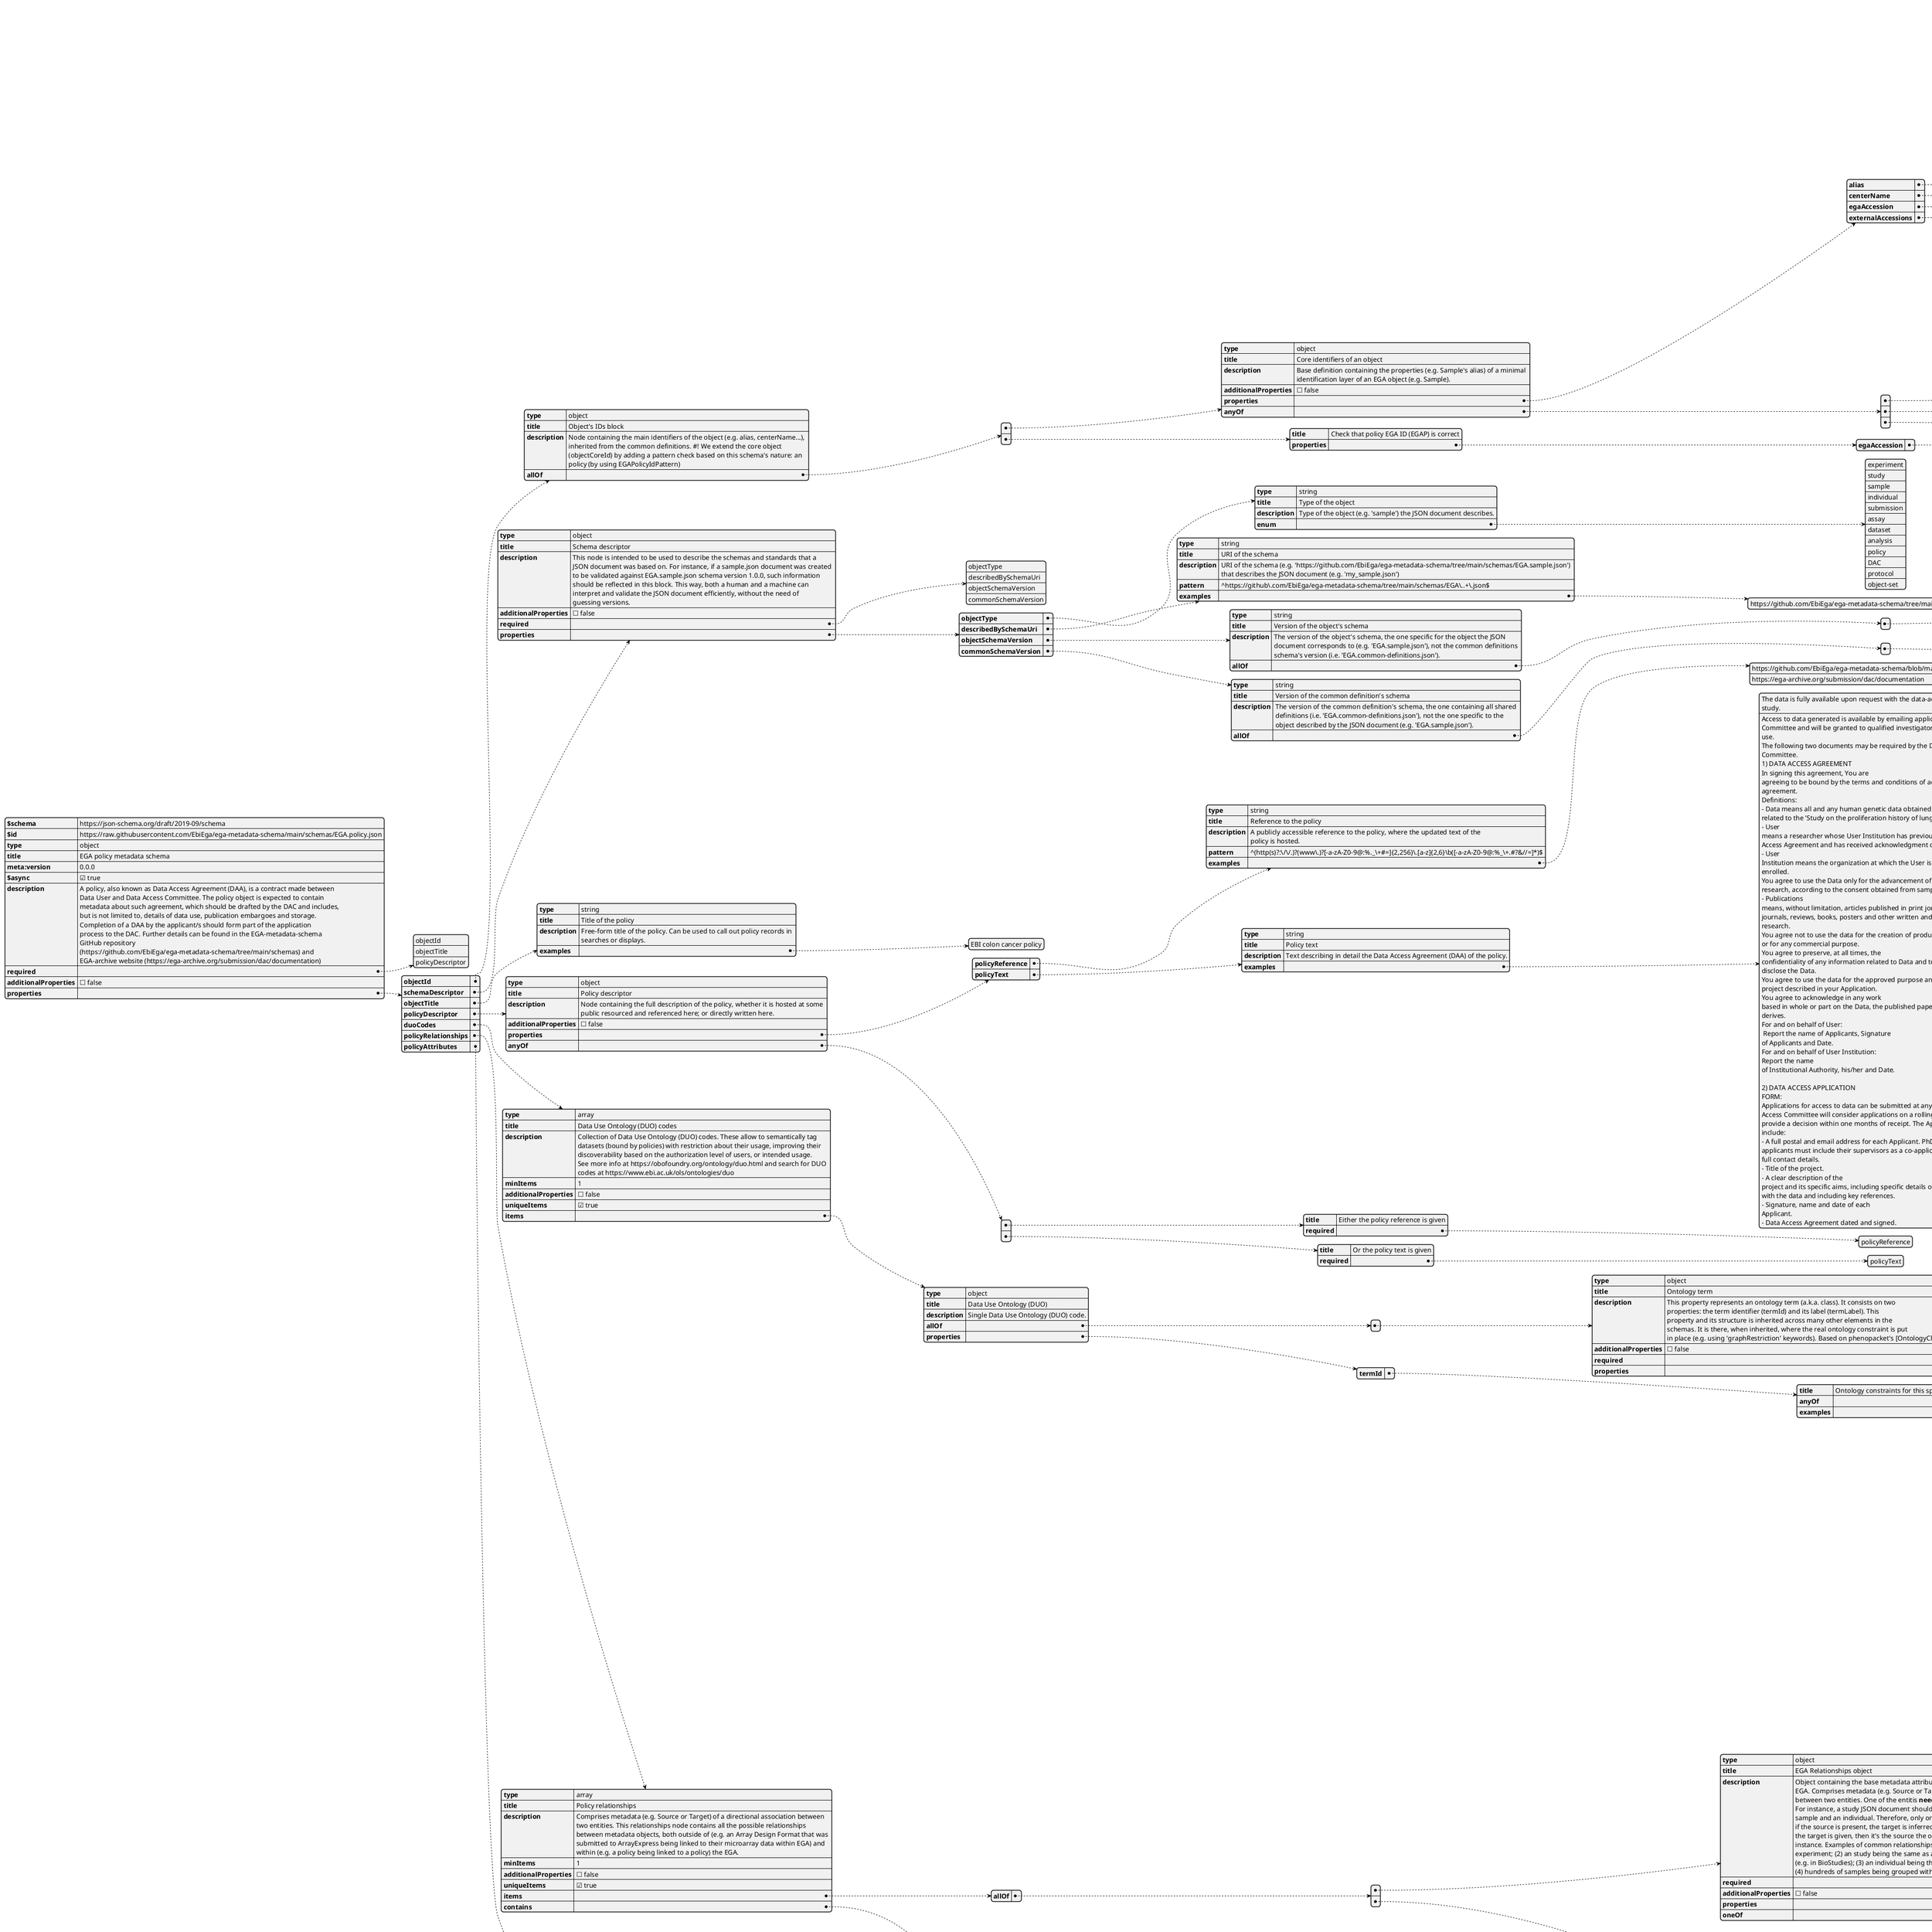 @startjson

{
    "$schema": "https://json-schema.org/draft/2019-09/schema",
    "$id": "https://raw.githubusercontent.com/EbiEga/ega-metadata-schema/main/schemas/EGA.policy.json",
    "type": "object",
    "title": "EGA policy metadata schema",
    "meta:version": "0.0.0",
    "$async": true,
    "description": "A policy, also known as Data Access Agreement (DAA), is a contract made between \\nData User and Data Access Committee. The policy object is expected to contain \\nmetadata about such agreement, which should be drafted by the DAC and includes, \\nbut is not limited to, details of data use, publication embargoes and storage. \\nCompletion of a DAA by the applicant/s should form part of the application \\nprocess to the DAC. Further details can be found in the EGA-metadata-schema \\nGitHub repository \\n(https://github.com/EbiEga/ega-metadata-schema/tree/main/schemas) and \\nEGA-archive website (https://ega-archive.org/submission/dac/documentation)",
    "required": [
        "objectId",
        "objectTitle",
        "policyDescriptor"
    ],
    "additionalProperties": false,
    "properties": {
        "objectId": {
            "type": "object",
            "title": "Object's IDs block",
            "description": "Node containing the main identifiers of the object (e.g. alias, centerName...), \\ninherited from the common definitions. #! We extend the core object \\n(objectCoreId) by adding a pattern check based on this schema's nature: an \\npolicy (by using EGAPolicyIdPattern)",
            "allOf": [
                {
                    "type": "object",
                    "title": "Core identifiers of an object",
                    "description": "Base definition containing the properties (e.g. Sample's alias) of a minimal \\nidentification layer of an EGA object (e.g. Sample).",
                    "additionalProperties": false,
                    "properties": {
                        "alias": {
                            "type": "string",
                            "title": "Alias of an object",
                            "description": "Submitter designated name (e.g. 'my_sample_J13') for the object (e.g. Sample). \\nThe name must be unique within the submission account (e.g. 'ega-box-79'), since \\nthe aliases and submission accounts are concatenated within our database to \\nobtain the unique alias (e.g. 'ega-box-79::my_sample_J13').",
                            "minLength": 1,
                            "examples": [
                                "my_sample_J13"
                            ]
                        },
                        "centerName": {
                            "type": "string",
                            "title": "Center name of the submitter",
                            "description": "Center name (e.g. 'EBI-TEST') associated to the submitter. In other words, it is \\nthe acronym of the submitter's account (provided by the HelpDesk team).",
                            "minLength": 1,
                            "examples": [
                                "EBI-TEST"
                            ]
                        },
                        "egaAccession": {
                            "type": "string",
                            "title": "EGA's accession of the object",
                            "description": "The object accession (i.e. unique identifier) assigned by the archive (EGA). \\nObject accessions can be found in the 'Identifiers' section of the EGA-archive \\nwebsite (https://ega-archive.org/metadata/how-to-use-the-api) and commonly start \\nwith EGA, followed by the distinctive letter of the object and finally the \\nnumeric ID of the instance.",
                            "examples": [
                                "EGAN00003245489"
                            ]
                        },
                        "externalAccessions": {
                            "type": "array",
                            "title": "External accessions array",
                            "description": "External accession node to reference objects in other archives (e.g. an already \\nexisting sample at BioSamples).",
                            "minItems": 1,
                            "additionalProperties": false,
                            "uniqueItems": true,
                            "items": {
                                "type": "object",
                                "title": "Object External accession",
                                "description": "External accession property defining a reference to an external record in \\nanother resource. For example, a reference to a sequence deposited in NCBI's \\nNucleotide database (e.g. 'https://identifiers.org/nucleotide:T35715.1'); or a \\nsample record in BioSamples (e.g. \\n'https://identifiers.org/biosample:SAMEA7616999').",
                                "additionalProperties": false,
                                "properties": {
                                    "objectExternalAccessionIdentifier": {
                                        "type": "object",
                                        "title": "Identifier of the external accession",
                                        "description": "Unique identifier of an external record. Its 'termId' (e.g. \\n'biosample:SAMEA7616999', 'pubmed:30962759', 'biostudies:S-EPMC3314381', etc.) \\nshall follow CURIE format of ``prefix``:``accession``, where: (1) the prefix \\n(e.g. 'biosample') is unique and assigned to the external resource at \\nidentifiers.org; (2) and the unique accession of the object (e.g. SAMEA7616999) \\nshould resolve to an existing record within the resource. If in doubt, use \\nidentifiers.org to resolve your external accession: 'https://identifiers.org/' + \\n'termId', e.g. 'https://identifiers.org/biosample:SAMEA7616999'",
                                        "allOf": [
                                            {
                                                "type": "object",
                                                "title": "Ontology term",
                                                "description": "This property represents an ontology term (a.k.a. class). It consists on two \\nproperties: the term identifier (termId) and its label (termLabel). This \\nproperty and its structure is inherited across many other elements in the \\nschemas. It is there, when inherited, where the real ontology constraint is put \\nin place (e.g. using 'graphRestriction' keywords). Based on phenopacket's [OntologyClass](https://phenopacket-schema.readthedocs.io/en/latest/ontologyclass.html)",
                                                "additionalProperties": false,
                                                "required": [
                                                    "termId",
                                                    "termLabel"
                                                ],
                                                "properties": {
                                                    "termId": {
                                                        "type": "string",
                                                        "title": "ID of the term",
                                                        "description": "The identifier of an ontology term must be in CURIE format (check property \\n'curieGeneralPattern'). Whether a specific term is valid or not according to an \\nontology hierarchy is checked at each specific termId using ontology validation \\nkeywords (e.g. 'graphRestriction').",
                                                        "minLength": 1,
                                                        "allOf": [
                                                            {
                                                                "type": "string",
                                                                "title": "Compact URI (CURIE) pattern",
                                                                "description": "A [W3C Compact URI](https://www.w3.org/TR/curie/) formatted string. A CURIE \\nstring has the structure ``prefix``:``reference``, as defined by the W3C syntax. \\nEven though we do not restrict prefixes, we recommend that the term used as \\n``prefix`` is uniformely resolved. In other words, it is better to use prefixes \\n(e.g. 'ensembl') from identifiers.org.",
                                                                "minLength": 1,
                                                                "pattern": "^\\w[^:]*:.+$",
                                                                "examples": [
                                                                    "ensembl:ENSG00000139618",
                                                                    "HGNC:11535",
                                                                    "data:1026",
                                                                    "EFO:0003815"
                                                                ]
                                                            }
                                                        ],
                                                        "examples": [
                                                            "MONDO:0100096",
                                                            "EFO:0003101",
                                                            "EFO:0005518",
                                                            "EFO:0002944",
                                                            "EFO:0003813"
                                                        ]
                                                    },
                                                    "termLabel": {
                                                        "type": "string",
                                                        "title": "Label of the term",
                                                        "description": "The label of a term is the human-readable string associated with the identifier. \\nIt is not required that it matches the label of the termId within the referenced \\nontology, although it should. This is due to the fact that the source of truth \\nwill always be the termId, and not the label, which adds more context.",
                                                        "minLength": 1,
                                                        "examples": [
                                                            "COVID-19",
                                                            "Axila skin",
                                                            "bone marrow cell",
                                                            "astrocyte",
                                                            "oligodendrocyte",
                                                            "Unknown",
                                                            "Unaffected",
                                                            "homo sapiens"
                                                        ]
                                                    }
                                                }
                                            }
                                        ]
                                    },
                                    "objectExternalAccessionURI": {
                                        "type": "string",
                                        "title": "URI of the external accession",
                                        "description": "Full or partial URL/URI of the external accession, for systems to resolve it. \\nShould only be used in case identifiers.org does not contain a namespace for the \\nrequired resource or the mapping to the URI from its identifier is faulty.",
                                        "allOf": [
                                            {
                                                "type": "string",
                                                "title": "URL/URI pattern",
                                                "description": "This object exists to hold the pattern that a URL or URI should have. For it to \\nbe referenced elsewhere within this (or other) JSON schema.",
                                                "pattern": "^((http|https)://)(www.)?[a-zA-Z0-9@:%._\\+~#?&//=]{2,256}\\.[a-z]{2,6}\\b([-a-zA-Z0-9@:%._\\+~#?&//=]*)$",
                                                "examples": [
                                                    "https://phenopacket-schema.readthedocs.io/en/latest/externalreference.html",
                                                    "https://www.ebi.ac.uk/arrayexpress/experiments/E-MEXP-1712/",
                                                    "https://www.geeksforgeeks.org/check-if-an-url-is-valid-or-not-using-regular-expression/"
                                                ]
                                            }
                                        ],
                                        "examples": [
                                            "https://www.ebi.ac.uk/biosamples/samples/SAMN11716999",
                                            "https://pubmed.ncbi.nlm.nih.gov/19491253",
                                            "https://www.ebi.ac.uk/arrayexpress/experiments/E-MEXP-1712/"
                                        ]
                                    },
                                    "objectExternalAccessionDescription": {
                                        "type": [
                                            "string",
                                            "number"
                                        ],
                                        "title": "Description of the external accession",
                                        "description": "Optional description of the external accession, used to add context to the \\nidentifier if applicable.",
                                        "examples": [
                                            "taken from biosample temporarily",
                                            "Ensembl's part of the accessions",
                                            "first",
                                            2,
                                            "Recurrent Erythema Nodosum in a Child with a SHOC2 Gene Mutation"
                                        ]
                                    }
                                },
                                "anyOf": [
                                    {
                                        "title": "Either the identifier is needed",
                                        "required": [
                                            "objectExternalAccessionIdentifier"
                                        ]
                                    },
                                    {
                                        "title": "Or the reference is needed",
                                        "required": [
                                            "objectExternalAccessionURI"
                                        ]
                                    }
                                ]
                            }
                        }
                    },
                    "anyOf": [
                        {
                            "title": "Check core IDs: combination of Alias and Center name",
                            "required": [
                                "alias",
                                "centerName"
                            ]
                        },
                        {
                            "title": "Check core IDs: EGA accession ID",
                            "required": [
                                "egaAccession"
                            ]
                        },
                        {
                            "title": "Check core IDs: external accessions",
                            "required": [
                                "externalAccessions"
                            ]
                        }
                    ]
                },
                {
                    "title": "Check that policy EGA ID (EGAP) is correct",
                    "properties": {
                        "egaAccession": {
                            "type": "string",
                            "title": "Pattern of an EGA policy's ID (EGAP...)",
                            "pattern": "^EGAP[0-9]{11}$",
                            "examples": [
                                "EGAP00001001831"
                            ]
                        }
                    }
                }
            ]
        },
        "schemaDescriptor": {
            "type": "object",
            "title": "Schema descriptor",
            "description": "This node is intended to be used to describe the schemas and standards that a \\nJSON document was based on. For instance, if a sample.json document was created \\nto be validated against EGA.sample.json schema version 1.0.0, such information \\nshould be reflected in this block. This way, both a human and a machine can \\ninterpret and validate the JSON document efficiently, without the need of \\nguessing versions.",
            "additionalProperties": false,
            "required": [
                "objectType",
                "describedBySchemaUri",
                "objectSchemaVersion",
                "commonSchemaVersion"
            ],
            "properties": {
                "objectType": {
                    "type": "string",
                    "title": "Type of the object",
                    "description": "Type of the object (e.g. 'sample') the JSON document describes.",
                    "enum": [
                        "experiment",
                        "study",
                        "sample",
                        "individual",
                        "submission",
                        "assay",
                        "dataset",
                        "analysis",
                        "policy",
                        "DAC",
                        "protocol",
                        "object-set"
                    ]
                },
                "describedBySchemaUri": {
                    "type": "string",
                    "title": "URI of the schema",
                    "description": "URI of the schema (e.g. 'https://github.com/EbiEga/ega-metadata-schema/tree/main/schemas/EGA.sample.json') \\nthat describes the JSON document (e.g. 'my_sample.json')",
                    "pattern": "^https://github\\.com/EbiEga/ega-metadata-schema/tree/main/schemas/EGA\\..+\\.json$",
                    "examples": [
                        "https://github.com/EbiEga/ega-metadata-schema/tree/main/schemas/EGA.sample.json"
                    ]
                },
                "objectSchemaVersion": {
                    "type": "string",
                    "title": "Version of the object's schema",
                    "description": "The version of the object's schema, the one specific for the object the JSON \\ndocument corresponds to (e.g. 'EGA.sample.json'), not the common definitions \\nschema's version (i.e. 'EGA.common-definitions.json').",
                    "allOf": [
                        {
                            "type": "string",
                            "title": "Semantic versioning pattern",
                            "description": "This object exists to hold the pattern that semantic versioning has, for it to \\nbe referenced elsewhere within this (or other) JSON schema. For further details \\nabout semantic versioning check 'https://semver.org/'",
                            "pattern": "^[0-9]+\\.[0-9]+\\.[0-9]+$",
                            "examples": [
                                "2.5.1"
                            ]
                        }
                    ]
                },
                "commonSchemaVersion": {
                    "type": "string",
                    "title": "Version of the common definition's schema",
                    "description": "The version of the common definition's schema, the one containing all shared \\ndefinitions (i.e. 'EGA.common-definitions.json'), not the one specific to the \\nobject described by the JSON document (e.g. 'EGA.sample.json').",
                    "allOf": [
                        {
                            "type": "string",
                            "title": "Semantic versioning pattern",
                            "description": "This object exists to hold the pattern that semantic versioning has, for it to \\nbe referenced elsewhere within this (or other) JSON schema. For further details \\nabout semantic versioning check 'https://semver.org/'",
                            "pattern": "^[0-9]+\\.[0-9]+\\.[0-9]+$",
                            "examples": [
                                "2.5.1"
                            ]
                        }
                    ]
                }
            }
        },
        "objectTitle": {
            "type": "string",
            "title": "Title of the policy",
            "description": "Free-form title of the policy. Can be used to call out policy records in \\nsearches or displays.",
            "examples": [
                "EBI colon cancer policy"
            ]
        },
        "policyDescriptor": {
            "type": "object",
            "title": "Policy descriptor",
            "description": "Node containing the full description of the policy, whether it is hosted at some \\npublic resourced and referenced here; or directly written here.",
            "additionalProperties": false,
            "properties": {
                "policyReference": {
                    "type": "string",
                    "title": "Reference to the policy",
                    "description": "A publicly accessible reference to the policy, where the updated text of the \\npolicy is hosted.",
                    "pattern": "^(http(s)?:\\/\\/.)?(www\\.)?[-a-zA-Z0-9@:%._\\+~#=]{2,256}\\.[a-z]{2,6}\\b([-a-zA-Z0-9@:%_\\+.~#?&//=]*)$",
                    "examples": [
                        "https://github.com/EbiEga/ega-metadata-schema/blob/main/schemas/EGA.policy.json",
                        "https://ega-archive.org/submission/dac/documentation"
                    ]
                },
                "policyText": {
                    "type": "string",
                    "title": "Policy text",
                    "description": "Text describing in detail the Data Access Agreement (DAA) of the policy.",
                    "examples": [
                        "The data is fully available upon request with the data-access committee of this \\nstudy.",
                        "Access to data generated is available by emailing application to the Data Access \\nCommittee and will be granted to qualified investigators for appropriate \\nuse.\\nThe following two documents may be required by the Data Access \\nCommittee.\\n1) DATA ACCESS AGREEMENT\\nIn signing this agreement, You are \\nagreeing to be bound by the terms and conditions of access set out in this \\nagreement.\\nDefinitions:\\n- Data means all and any human genetic data obtained \\nrelated to the 'Study on the proliferation history of lung adenomas'.\\n- User \\nmeans a researcher whose User Institution has previously completed this Data \\nAccess Agreement and has received acknowledgment of its acceptance.\\n- User \\nInstitution means the organization at which the User is employed, affiliated or \\nenrolled.\\nYou agree to use the Data only for the advancement of medical \\nresearch, according to the consent obtained from sample donors.\\n- Publications \\nmeans, without limitation, articles published in print journals, electronic \\njournals, reviews, books, posters and other written and verbal presentations of \\nresearch.\\nYou agree not to use the data for the creation of products for sale \\nor for any commercial purpose.\\nYou agree to preserve, at all times, the \\nconfidentiality of any information related to Data and to not transfer or \\ndisclose the Data.\\nYou agree to use the data for the approved purpose and \\nproject described in your Application.\\nYou agree to acknowledge in any work \\nbased in whole or part on the Data, the published paper from which the Data \\nderives.\\nFor and on behalf of User:\\n Report the name of Applicants, Signature \\nof Applicants and Date.\\nFor and on behalf of User Institution:\\nReport the name \\nof Institutional Authority, his/her and Date.\\n\\n2) DATA ACCESS APPLICATION \\nFORM:\\nApplications for access to data can be submitted at any time. The Data \\nAccess Committee will consider applications on a rolling basis and aim to \\nprovide a decision within one months of receipt. The Application must \\ninclude:\\n- A full postal and email address for each Applicant. PhD student \\napplicants must include their supervisors as a co-applicant and provide their \\nfull contact details.\\n- Title of the project.\\n- A clear description of the \\nproject and its specific aims, including specific details of what You plan to do \\nwith the data and including key references.\\n- Signature, name and date of each \\nApplicant.\\n- Data Access Agreement dated and signed."
                    ]
                }
            },
            "anyOf": [
                {
                    "title": "Either the policy reference is given",
                    "required": [
                        "policyReference"
                    ]
                },
                {
                    "title": "Or the policy text is given",
                    "required": [
                        "policyText"
                    ]
                }
            ]
        },
        "duoCodes": {
            "type": "array",
            "title": "Data Use Ontology (DUO) codes",
            "description": "Collection of Data Use Ontology (DUO) codes. These allow to semantically tag \\ndatasets (bound by policies) with restriction about their usage, improving their \\ndiscoverability based on the authorization level of users, or intended usage. \\nSee more info at https://obofoundry.org/ontology/duo.html and search for DUO \\ncodes at https://www.ebi.ac.uk/ols/ontologies/duo",
            "minItems": 1,
            "additionalProperties": false,
            "uniqueItems": true,
            "items": {
                "type": "object",
                "title": "Data Use Ontology (DUO)",
                "description": "Single Data Use Ontology (DUO) code.",
                "allOf": [
                    {
                        "type": "object",
                        "title": "Ontology term",
                        "description": "This property represents an ontology term (a.k.a. class). It consists on two \\nproperties: the term identifier (termId) and its label (termLabel). This \\nproperty and its structure is inherited across many other elements in the \\nschemas. It is there, when inherited, where the real ontology constraint is put \\nin place (e.g. using 'graphRestriction' keywords). Based on phenopacket's [OntologyClass](https://phenopacket-schema.readthedocs.io/en/latest/ontologyclass.html)",
                        "additionalProperties": false,
                        "required": [
                            "termId",
                            "termLabel"
                        ],
                        "properties": {
                            "termId": {
                                "type": "string",
                                "title": "ID of the term",
                                "description": "The identifier of an ontology term must be in CURIE format (check property \\n'curieGeneralPattern'). Whether a specific term is valid or not according to an \\nontology hierarchy is checked at each specific termId using ontology validation \\nkeywords (e.g. 'graphRestriction').",
                                "minLength": 1,
                                "allOf": [
                                    {
                                        "type": "string",
                                        "title": "Compact URI (CURIE) pattern",
                                        "description": "A [W3C Compact URI](https://www.w3.org/TR/curie/) formatted string. A CURIE \\nstring has the structure ``prefix``:``reference``, as defined by the W3C syntax. \\nEven though we do not restrict prefixes, we recommend that the term used as \\n``prefix`` is uniformely resolved. In other words, it is better to use prefixes \\n(e.g. 'ensembl') from identifiers.org.",
                                        "minLength": 1,
                                        "pattern": "^\\w[^:]*:.+$",
                                        "examples": [
                                            "ensembl:ENSG00000139618",
                                            "HGNC:11535",
                                            "data:1026",
                                            "EFO:0003815"
                                        ]
                                    }
                                ],
                                "examples": [
                                    "MONDO:0100096",
                                    "EFO:0003101",
                                    "EFO:0005518",
                                    "EFO:0002944",
                                    "EFO:0003813"
                                ]
                            },
                            "termLabel": {
                                "type": "string",
                                "title": "Label of the term",
                                "description": "The label of a term is the human-readable string associated with the identifier. \\nIt is not required that it matches the label of the termId within the referenced \\nontology, although it should. This is due to the fact that the source of truth \\nwill always be the termId, and not the label, which adds more context.",
                                "minLength": 1,
                                "examples": [
                                    "COVID-19",
                                    "Axila skin",
                                    "bone marrow cell",
                                    "astrocyte",
                                    "oligodendrocyte",
                                    "Unknown",
                                    "Unaffected",
                                    "homo sapiens"
                                ]
                            }
                        }
                    }
                ],
                "properties": {
                    "termId": {
                        "title": "Ontology constraints for this specific termId",
                        "anyOf": [
                            {
                                "graphRestriction": {
                                    "ontologies": [
                                        "obo:duo"
                                    ],
                                    "classes": [
                                        "DUO:0000001"
                                    ],
                                    "relations": [
                                        "rdfs:subClassOf"
                                    ],
                                    "direct": false,
                                    "include_self": false
                                }
                            },
                            {
                                "graphRestriction": {
                                    "ontologies": [
                                        "obo:duo"
                                    ],
                                    "classes": [
                                        "DUO:0000017"
                                    ],
                                    "relations": [
                                        "rdfs:subClassOf"
                                    ],
                                    "direct": false,
                                    "include_self": false
                                }
                            },
                            {
                                "graphRestriction": {
                                    "ontologies": [
                                        "obo:duo"
                                    ],
                                    "classes": [
                                        "OBI:0000066"
                                    ],
                                    "relations": [
                                        "rdfs:subClassOf"
                                    ],
                                    "direct": false,
                                    "include_self": false
                                }
                            }
                        ],
                        "examples": [
                            "DUO:0000046",
                            "DUO:0000028",
                            "DUO:0000032"
                        ]
                    }
                }
            }
        },
        "policyRelationships": {
            "type": "array",
            "title": "Policy relationships",
            "description": "Comprises metadata (e.g. Source or Target) of a directional association between \\ntwo entities. This relationships node contains all the possible relationships \\nbetween metadata objects, both outside of (e.g. an Array Design Format that was \\nsubmitted to ArrayExpress being linked to their microarray data within EGA) and \\nwithin (e.g. a policy being linked to a policy) the EGA.",
            "minItems": 1,
            "additionalProperties": false,
            "uniqueItems": true,
            "items": {
                "allOf": [
                    {
                        "type": "object",
                        "title": "EGA Relationships object",
                        "description": "Object containing the base metadata attributes of a relationship object in the \\nEGA. Comprises metadata (e.g. Source or Target) of a directional association \\nbetween two entities. One of the entitis **needs** to be the current instance. \\nFor instance, a study JSON document should not contain relationships between a \\nsample and an individual. Therefore, only one end of the relationship is given: \\nif the source is present, the target is inferred to be the current instance; if \\nthe target is given, then it's the source the one inferred as the current \\ninstance. Examples of common relationships: (1) a sample being referenced in an \\nexperiment; (2) an study being the same as another study at a different archive \\n(e.g. in BioStudies); (3) an individual being the parent of another individual; \\n(4) hundreds of samples being grouped with each other for broad reasons.",
                        "required": [
                            "rType"
                        ],
                        "additionalProperties": false,
                        "properties": {
                            "rType": {
                                "type": "string",
                                "title": "Relationship type",
                                "description": "ID (e.g. sameAs) of the type of the relationship. To be chosen from a controlled \\nvocabulary (CV) list. If you cannot find your term in the CV list, please create \\nan issue at our [metadata GitHub \\nrepository](https://github.com/EbiEga/ega-metadata-schema) proposing its \\naddition.",
                                "enum": [
                                    "referencedBy",
                                    "developsFrom",
                                    "sameAs",
                                    "memberOf",
                                    "groupedWith",
                                    "familyRelationshipWith",
                                    "childOf",
                                    "isAfter",
                                    "publishedIn",
                                    "submittedBy",
                                    "contactOf",
                                    "mainContactOf"
                                ],
                                "meta:enum": {
                                    "referencedBy": "[SIO:000252]",
                                    "developsFrom": "[RO:0002202]",
                                    "sameAs": "[NCIT:C64637]",
                                    "memberOf": "[RO:0002350]",
                                    "groupedWith": "",
                                    "familyRelationshipWith": "[EFO:0004424]",
                                    "childOf": "[GSSO:000728]",
                                    "isAfter": "[SIO:000211]",
                                    "publishedIn": "[EFO:0001796]",
                                    "submittedBy": "[NCIT:C25695]",
                                    "contactOf": "[NCIT:C25461]",
                                    "mainContactOf": ""
                                },
                                "examples": [
                                    "referencedBy"
                                ]
                            },
                            "rSource": {
                                "type": "object",
                                "title": "Source of the relationship",
                                "description": "Object reference of the relationship's source. In other words, the starting \\npoint of the relationship: in 'sample_A developsFrom sample_B' the source is \\n'sample_A'.",
                                "allOf": [
                                    {
                                        "type": "object",
                                        "title": "Relationship's object (either source or target)",
                                        "description": "Node containing metadata (identifiers and the type of reference) of one of the \\nends of the relationship, whether it is the source or the target of the \\nrelationship.",
                                        "additionalProperties": false,
                                        "required": [
                                            "objectId",
                                            "objectType"
                                        ],
                                        "properties": {
                                            "objectId": {
                                                "type": "object",
                                                "title": "Relationship's object's IDs block",
                                                "description": "Node containing the main identifiers of the relationship's object (e.g. alias, \\ncenterName...), inherited from the common definitions \\n(#/definitions/objectCoreId).",
                                                "allOf": [
                                                    {
                                                        "type": "object",
                                                        "title": "Core identifiers of an object",
                                                        "description": "Base definition containing the properties (e.g. Sample's alias) of a minimal \\nidentification layer of an EGA object (e.g. Sample).",
                                                        "additionalProperties": false,
                                                        "properties": {
                                                            "alias": {
                                                                "type": "string",
                                                                "title": "Alias of an object",
                                                                "description": "Submitter designated name (e.g. 'my_sample_J13') for the object (e.g. Sample). \\nThe name must be unique within the submission account (e.g. 'ega-box-79'), since \\nthe aliases and submission accounts are concatenated within our database to \\nobtain the unique alias (e.g. 'ega-box-79::my_sample_J13').",
                                                                "minLength": 1,
                                                                "examples": [
                                                                    "my_sample_J13"
                                                                ]
                                                            },
                                                            "centerName": {
                                                                "type": "string",
                                                                "title": "Center name of the submitter",
                                                                "description": "Center name (e.g. 'EBI-TEST') associated to the submitter. In other words, it is \\nthe acronym of the submitter's account (provided by the HelpDesk team).",
                                                                "minLength": 1,
                                                                "examples": [
                                                                    "EBI-TEST"
                                                                ]
                                                            },
                                                            "egaAccession": {
                                                                "type": "string",
                                                                "title": "EGA's accession of the object",
                                                                "description": "The object accession (i.e. unique identifier) assigned by the archive (EGA). \\nObject accessions can be found in the 'Identifiers' section of the EGA-archive \\nwebsite (https://ega-archive.org/metadata/how-to-use-the-api) and commonly start \\nwith EGA, followed by the distinctive letter of the object and finally the \\nnumeric ID of the instance.",
                                                                "examples": [
                                                                    "EGAN00003245489"
                                                                ]
                                                            },
                                                            "externalAccessions": {
                                                                "type": "array",
                                                                "title": "External accessions array",
                                                                "description": "External accession node to reference objects in other archives (e.g. an already \\nexisting sample at BioSamples).",
                                                                "minItems": 1,
                                                                "additionalProperties": false,
                                                                "uniqueItems": true,
                                                                "items": {
                                                                    "type": "object",
                                                                    "title": "Object External accession",
                                                                    "description": "External accession property defining a reference to an external record in \\nanother resource. For example, a reference to a sequence deposited in NCBI's \\nNucleotide database (e.g. 'https://identifiers.org/nucleotide:T35715.1'); or a \\nsample record in BioSamples (e.g. \\n'https://identifiers.org/biosample:SAMEA7616999').",
                                                                    "additionalProperties": false,
                                                                    "properties": {
                                                                        "objectExternalAccessionIdentifier": {
                                                                            "type": "object",
                                                                            "title": "Identifier of the external accession",
                                                                            "description": "Unique identifier of an external record. Its 'termId' (e.g. \\n'biosample:SAMEA7616999', 'pubmed:30962759', 'biostudies:S-EPMC3314381', etc.) \\nshall follow CURIE format of ``prefix``:``accession``, where: (1) the prefix \\n(e.g. 'biosample') is unique and assigned to the external resource at \\nidentifiers.org; (2) and the unique accession of the object (e.g. SAMEA7616999) \\nshould resolve to an existing record within the resource. If in doubt, use \\nidentifiers.org to resolve your external accession: 'https://identifiers.org/' + \\n'termId', e.g. 'https://identifiers.org/biosample:SAMEA7616999'",
                                                                            "allOf": [
                                                                                {
                                                                                    "type": "object",
                                                                                    "title": "Ontology term",
                                                                                    "description": "This property represents an ontology term (a.k.a. class). It consists on two \\nproperties: the term identifier (termId) and its label (termLabel). This \\nproperty and its structure is inherited across many other elements in the \\nschemas. It is there, when inherited, where the real ontology constraint is put \\nin place (e.g. using 'graphRestriction' keywords). Based on phenopacket's [OntologyClass](https://phenopacket-schema.readthedocs.io/en/latest/ontologyclass.html)",
                                                                                    "additionalProperties": false,
                                                                                    "required": [
                                                                                        "termId",
                                                                                        "termLabel"
                                                                                    ],
                                                                                    "properties": {
                                                                                        "termId": {
                                                                                            "type": "string",
                                                                                            "title": "ID of the term",
                                                                                            "description": "The identifier of an ontology term must be in CURIE format (check property \\n'curieGeneralPattern'). Whether a specific term is valid or not according to an \\nontology hierarchy is checked at each specific termId using ontology validation \\nkeywords (e.g. 'graphRestriction').",
                                                                                            "minLength": 1,
                                                                                            "allOf": [
                                                                                                {
                                                                                                    "type": "string",
                                                                                                    "title": "Compact URI (CURIE) pattern",
                                                                                                    "description": "A [W3C Compact URI](https://www.w3.org/TR/curie/) formatted string. A CURIE \\nstring has the structure ``prefix``:``reference``, as defined by the W3C syntax. \\nEven though we do not restrict prefixes, we recommend that the term used as \\n``prefix`` is uniformely resolved. In other words, it is better to use prefixes \\n(e.g. 'ensembl') from identifiers.org.",
                                                                                                    "minLength": 1,
                                                                                                    "pattern": "^\\w[^:]*:.+$",
                                                                                                    "examples": [
                                                                                                        "ensembl:ENSG00000139618",
                                                                                                        "HGNC:11535",
                                                                                                        "data:1026",
                                                                                                        "EFO:0003815"
                                                                                                    ]
                                                                                                }
                                                                                            ],
                                                                                            "examples": [
                                                                                                "MONDO:0100096",
                                                                                                "EFO:0003101",
                                                                                                "EFO:0005518",
                                                                                                "EFO:0002944",
                                                                                                "EFO:0003813"
                                                                                            ]
                                                                                        },
                                                                                        "termLabel": {
                                                                                            "type": "string",
                                                                                            "title": "Label of the term",
                                                                                            "description": "The label of a term is the human-readable string associated with the identifier. \\nIt is not required that it matches the label of the termId within the referenced \\nontology, although it should. This is due to the fact that the source of truth \\nwill always be the termId, and not the label, which adds more context.",
                                                                                            "minLength": 1,
                                                                                            "examples": [
                                                                                                "COVID-19",
                                                                                                "Axila skin",
                                                                                                "bone marrow cell",
                                                                                                "astrocyte",
                                                                                                "oligodendrocyte",
                                                                                                "Unknown",
                                                                                                "Unaffected",
                                                                                                "homo sapiens"
                                                                                            ]
                                                                                        }
                                                                                    }
                                                                                }
                                                                            ]
                                                                        },
                                                                        "objectExternalAccessionURI": {
                                                                            "type": "string",
                                                                            "title": "URI of the external accession",
                                                                            "description": "Full or partial URL/URI of the external accession, for systems to resolve it. \\nShould only be used in case identifiers.org does not contain a namespace for the \\nrequired resource or the mapping to the URI from its identifier is faulty.",
                                                                            "allOf": [
                                                                                {
                                                                                    "type": "string",
                                                                                    "title": "URL/URI pattern",
                                                                                    "description": "This object exists to hold the pattern that a URL or URI should have. For it to \\nbe referenced elsewhere within this (or other) JSON schema.",
                                                                                    "pattern": "^((http|https)://)(www.)?[a-zA-Z0-9@:%._\\+~#?&//=]{2,256}\\.[a-z]{2,6}\\b([-a-zA-Z0-9@:%._\\+~#?&//=]*)$",
                                                                                    "examples": [
                                                                                        "https://phenopacket-schema.readthedocs.io/en/latest/externalreference.html",
                                                                                        "https://www.ebi.ac.uk/arrayexpress/experiments/E-MEXP-1712/",
                                                                                        "https://www.geeksforgeeks.org/check-if-an-url-is-valid-or-not-using-regular-expression/"
                                                                                    ]
                                                                                }
                                                                            ],
                                                                            "examples": [
                                                                                "https://www.ebi.ac.uk/biosamples/samples/SAMN11716999",
                                                                                "https://pubmed.ncbi.nlm.nih.gov/19491253",
                                                                                "https://www.ebi.ac.uk/arrayexpress/experiments/E-MEXP-1712/"
                                                                            ]
                                                                        },
                                                                        "objectExternalAccessionDescription": {
                                                                            "type": [
                                                                                "string",
                                                                                "number"
                                                                            ],
                                                                            "title": "Description of the external accession",
                                                                            "description": "Optional description of the external accession, used to add context to the \\nidentifier if applicable.",
                                                                            "examples": [
                                                                                "taken from biosample temporarily",
                                                                                "Ensembl's part of the accessions",
                                                                                "first",
                                                                                2,
                                                                                "Recurrent Erythema Nodosum in a Child with a SHOC2 Gene Mutation"
                                                                            ]
                                                                        }
                                                                    },
                                                                    "anyOf": [
                                                                        {
                                                                            "title": "Either the identifier is needed",
                                                                            "required": [
                                                                                "objectExternalAccessionIdentifier"
                                                                            ]
                                                                        },
                                                                        {
                                                                            "title": "Or the reference is needed",
                                                                            "required": [
                                                                                "objectExternalAccessionURI"
                                                                            ]
                                                                        }
                                                                    ]
                                                                }
                                                            }
                                                        },
                                                        "anyOf": [
                                                            {
                                                                "title": "Check core IDs: combination of Alias and Center name",
                                                                "required": [
                                                                    "alias",
                                                                    "centerName"
                                                                ]
                                                            },
                                                            {
                                                                "title": "Check core IDs: EGA accession ID",
                                                                "required": [
                                                                    "egaAccession"
                                                                ]
                                                            },
                                                            {
                                                                "title": "Check core IDs: external accessions",
                                                                "required": [
                                                                    "externalAccessions"
                                                                ]
                                                            }
                                                        ]
                                                    }
                                                ]
                                            },
                                            "objectType": {
                                                "type": "string",
                                                "title": "Type of the relationship's object",
                                                "description": "Type of the relationship's object, chosen from a list of CV (e.g. experiment, \\ndataset, externalURL...). Both the source or target types can be: (1) the object \\ntag of one of EGA's object (e.g. file, sample...); (2) an 'externalAccession'; \\n(3) or an 'externalURL'. Term chosen from a list of controlled vocabulary (CV). \\nIf you cannot find your term in the CV list, please create an issue at our \\n[metadata GitHub repository](https://github.com/EbiEga/ega-metadata-schema) \\nproposing its addition.",
                                                "enum": [
                                                    "experiment",
                                                    "study",
                                                    "sample",
                                                    "individual",
                                                    "submission",
                                                    "assay",
                                                    "dataset",
                                                    "analysis",
                                                    "policy",
                                                    "DAC",
                                                    "protocol",
                                                    "externalAccession",
                                                    "externalURL"
                                                ],
                                                "meta:enum": {
                                                    "experiment": "Contains information about the experimental design of the sequencing",
                                                    "study": "Information about the study",
                                                    "sample": "Information about the used samples",
                                                    "individual": "Information about the participants (i.e. humans) of the study",
                                                    "submission": "Information about the submission actions",
                                                    "assay": "Contains information about the specific assays (either sequencing or array \\nassays) from the experiment",
                                                    "dataset": "Contains the collection of assay/analysis data files to be subject to controlled \\naccess",
                                                    "analysis": "Contains the analysis metadata and data files",
                                                    "policy": "Contains information related to the Data Access Agreement (DAA) the dataset is \\nsubject to",
                                                    "DAC": "Contains information about the Data Access Committee (DAC)",
                                                    "protocol": "Contains information about a planned process.",
                                                    "externalAccession": "An external accession among the ones Entrez (NCBI's text search) contemplates \\n(search for the terms here: \\nhttps://www.ncbi.nlm.nih.gov/entrez/eutils/einfo.fcgi?)",
                                                    "externalURL": "An external URL resource, of any type"
                                                },
                                                "examples": [
                                                    "sample"
                                                ]
                                            }
                                        },
                                        "allOf": [
                                            {
                                                "type": "object",
                                                "title": "Check that the objectId's accession pattern and objectType match",
                                                "description": "This object exists with the only purpose of being a reference as a pattern check \\nof a given objectId and objectType. The constraint consists in asserting that, \\nif the object identifier is an EGA accession, its pattern matches the object \\ntype (e.g. if objectType is 'sample', its EGA accession needs to match \\n'^EGAN[0-9]{11}$')",
                                                "anyOf": [
                                                    {
                                                        "title": "Alias and Centername: objectId and objectType check",
                                                        "description": "A check that ensures that the alias and centername are given as the objectType. \\nSince the alias and centername cannot be checked for specific objectTypes (i.e. \\neach can name their objects in different ways), this block exists here just so \\nthat this option is allowed.",
                                                        "properties": {
                                                            "objectId": {
                                                                "required": [
                                                                    "alias",
                                                                    "centerName"
                                                                ]
                                                            }
                                                        }
                                                    },
                                                    {
                                                        "title": "External accession: objectId and objectType check",
                                                        "description": "A check that ensures that, if 'externalAccession' is given as the objectType, \\nthe corresponding node exists within objectId",
                                                        "properties": {
                                                            "objectId": {
                                                                "required": [
                                                                    "externalAccessions"
                                                                ]
                                                            },
                                                            "objectType": {
                                                                "enum": [
                                                                    "externalAccession"
                                                                ]
                                                            }
                                                        }
                                                    },
                                                    {
                                                        "title": "Experiment: objectId and objectType check",
                                                        "description": "A check that ensures that, if 'experiment' is given as the objectType and an EGA \\naccession for it is given, it matches the corresponding EGA ID pattern.",
                                                        "properties": {
                                                            "objectId": {
                                                                "properties": {
                                                                    "egaAccession": {
                                                                        "type": "string",
                                                                        "title": "Pattern of an EGA experiment's ID (EGAX...)",
                                                                        "pattern": "^EGAX[0-9]{11}$",
                                                                        "examples": [
                                                                            "EGAX00002189113"
                                                                        ]
                                                                    }
                                                                }
                                                            },
                                                            "objectType": {
                                                                "enum": [
                                                                    "experiment"
                                                                ]
                                                            }
                                                        }
                                                    },
                                                    {
                                                        "title": "Study: objectId and objectType check",
                                                        "description": "A check that ensures that, if 'study' is given as the objectType and an EGA \\naccession for it is given, it matches the corresponding EGA ID pattern.",
                                                        "properties": {
                                                            "objectId": {
                                                                "properties": {
                                                                    "egaAccession": {
                                                                        "type": "string",
                                                                        "title": "Pattern of an EGA study's ID (EGAS...)",
                                                                        "pattern": "^EGAS[0-9]{11}$",
                                                                        "examples": [
                                                                            "EGAS00001004508"
                                                                        ]
                                                                    }
                                                                }
                                                            },
                                                            "objectType": {
                                                                "enum": [
                                                                    "study"
                                                                ]
                                                            }
                                                        }
                                                    },
                                                    {
                                                        "title": "Sample: objectId and objectType check",
                                                        "description": "A check that ensures that, if 'sample' is given as the objectType and an EGA \\naccession for it is given, it matches the corresponding EGA ID pattern.",
                                                        "properties": {
                                                            "objectId": {
                                                                "properties": {
                                                                    "egaAccession": {
                                                                        "type": "string",
                                                                        "title": "Pattern of an EGA sample's ID (EGAN...)",
                                                                        "pattern": "^EGAN[0-9]{11}$",
                                                                        "examples": [
                                                                            "EGAN00003245489"
                                                                        ]
                                                                    }
                                                                }
                                                            },
                                                            "objectType": {
                                                                "enum": [
                                                                    "sample"
                                                                ]
                                                            }
                                                        }
                                                    },
                                                    {
                                                        "title": "Submission: objectId and objectType check",
                                                        "description": "A check that ensures that, if 'submission' is given as the objectType and an EGA \\naccession for it is given, it matches the corresponding EGA ID pattern.",
                                                        "properties": {
                                                            "objectId": {
                                                                "properties": {
                                                                    "egaAccession": {
                                                                        "type": "string",
                                                                        "title": "Pattern of an EGA submission's ID (EGAB...)",
                                                                        "pattern": "^EGAB[0-9]{11}$",
                                                                        "examples": [
                                                                            "EGAB00001001831"
                                                                        ]
                                                                    }
                                                                }
                                                            },
                                                            "objectType": {
                                                                "enum": [
                                                                    "submission"
                                                                ]
                                                            }
                                                        }
                                                    },
                                                    {
                                                        "title": "Assay: objectId and objectType check",
                                                        "description": "A check that ensures that, if 'assay' is given as the objectType and an EGA \\naccession for it is given, it matches the corresponding EGA ID pattern.",
                                                        "properties": {
                                                            "objectId": {
                                                                "properties": {
                                                                    "egaAccession": {
                                                                        "type": "string",
                                                                        "title": "Pattern of an EGA assay's ID (EGAR...)",
                                                                        "pattern": "^EGAR[0-9]{11}$",
                                                                        "examples": [
                                                                            "EGAR00001314547"
                                                                        ]
                                                                    }
                                                                }
                                                            },
                                                            "objectType": {
                                                                "enum": [
                                                                    "assay"
                                                                ]
                                                            }
                                                        }
                                                    },
                                                    {
                                                        "title": "Dataset: objectId and objectType check",
                                                        "description": "A check that ensures that, if 'dataset' is given as the objectType and an EGA \\naccession for it is given, it matches the corresponding EGA ID pattern.",
                                                        "properties": {
                                                            "objectId": {
                                                                "properties": {
                                                                    "egaAccession": {
                                                                        "type": "string",
                                                                        "title": "Pattern of an EGA dataset's ID (EGAD...)",
                                                                        "pattern": "^EGAD[0-9]{11}$",
                                                                        "examples": [
                                                                            "EGAD00001004170"
                                                                        ]
                                                                    }
                                                                }
                                                            },
                                                            "objectType": {
                                                                "enum": [
                                                                    "dataset"
                                                                ]
                                                            }
                                                        }
                                                    },
                                                    {
                                                        "title": "Analysis: objectId and objectType check",
                                                        "description": "A check that ensures that, if 'analysis' is given as the objectType and an EGA \\naccession for it is given, it matches the corresponding EGA ID pattern.",
                                                        "properties": {
                                                            "objectId": {
                                                                "properties": {
                                                                    "egaAccession": {
                                                                        "type": "string",
                                                                        "title": "Pattern of an EGA analysis's ID (EGAZ...)",
                                                                        "pattern": "^EGAZ[0-9]{11}$",
                                                                        "examples": [
                                                                            "EGAZ00001004170"
                                                                        ]
                                                                    }
                                                                }
                                                            },
                                                            "objectType": {
                                                                "enum": [
                                                                    "analysis"
                                                                ]
                                                            }
                                                        }
                                                    },
                                                    {
                                                        "title": "Policy: objectId and objectType check",
                                                        "description": "A check that ensures that, if 'policy' is given as the objectType and an EGA \\naccession for it is given, it matches the corresponding EGA ID pattern.",
                                                        "properties": {
                                                            "objectId": {
                                                                "properties": {
                                                                    "egaAccession": {
                                                                        "type": "string",
                                                                        "title": "Pattern of an EGA policy's ID (EGAP...)",
                                                                        "pattern": "^EGAP[0-9]{11}$",
                                                                        "examples": [
                                                                            "EGAP00001001831"
                                                                        ]
                                                                    }
                                                                }
                                                            },
                                                            "objectType": {
                                                                "enum": [
                                                                    "policy"
                                                                ]
                                                            }
                                                        }
                                                    },
                                                    {
                                                        "title": "DAC: objectId and objectType check",
                                                        "description": "A check that ensures that, if 'DAC' is given as the objectType and an EGA \\naccession for it is given, it matches the corresponding EGA ID pattern.",
                                                        "properties": {
                                                            "objectId": {
                                                                "properties": {
                                                                    "egaAccession": {
                                                                        "type": "string",
                                                                        "title": "Pattern of an EGA DAC's ID (EGAC...)",
                                                                        "pattern": "^EGAC[0-9]{11}$",
                                                                        "examples": [
                                                                            "EGAC00001000908"
                                                                        ]
                                                                    }
                                                                }
                                                            },
                                                            "objectType": {
                                                                "enum": [
                                                                    "DAC"
                                                                ]
                                                            }
                                                        }
                                                    },
                                                    {
                                                        "title": "Individual: objectId and objectType check",
                                                        "description": "A check that ensures that, if 'individual' is given as the objectType and an EGA \\naccession for it is given, it matches the corresponding EGA ID pattern.",
                                                        "properties": {
                                                            "objectId": {
                                                                "properties": {
                                                                    "egaAccession": {
                                                                        "type": "string",
                                                                        "title": "Pattern of an EGA Individual's ID (EGAI...)",
                                                                        "pattern": "^EGAI[0-9]{11}$",
                                                                        "examples": [
                                                                            "EGAI00001159712"
                                                                        ]
                                                                    }
                                                                }
                                                            },
                                                            "objectType": {
                                                                "enum": [
                                                                    "individual"
                                                                ]
                                                            }
                                                        }
                                                    },
                                                    {
                                                        "title": "Protocol: objectId and objectType check",
                                                        "description": "A check that ensures that, if 'protocol' is given as the objectType and an EGA \\naccession for it is given, it matches the corresponding EGA ID pattern.",
                                                        "properties": {
                                                            "objectId": {
                                                                "properties": {
                                                                    "egaAccession": {
                                                                        "type": "string",
                                                                        "title": "Pattern of an EGA protocol's ID (EGAO...)",
                                                                        "pattern": "^EGAO[0-9]{11}$",
                                                                        "examples": [
                                                                            "EGAO00001159483"
                                                                        ]
                                                                    }
                                                                }
                                                            },
                                                            "objectType": {
                                                                "enum": [
                                                                    "protocol"
                                                                ]
                                                            }
                                                        }
                                                    }
                                                ]
                                            }
                                        ]
                                    }
                                ]
                            },
                            "rTarget": {
                                "type": "object",
                                "title": "Target of the relationship",
                                "description": "Object reference of the relationship's target. In other words, the ending point \\nof the relationship: in 'sample_A developsFrom sample_B' the target is \\n'sample_B'.",
                                "allOf": [
                                    {
                                        "type": "object",
                                        "title": "Relationship's object (either source or target)",
                                        "description": "Node containing metadata (identifiers and the type of reference) of one of the \\nends of the relationship, whether it is the source or the target of the \\nrelationship.",
                                        "additionalProperties": false,
                                        "required": [
                                            "objectId",
                                            "objectType"
                                        ],
                                        "properties": {
                                            "objectId": {
                                                "type": "object",
                                                "title": "Relationship's object's IDs block",
                                                "description": "Node containing the main identifiers of the relationship's object (e.g. alias, \\ncenterName...), inherited from the common definitions \\n(#/definitions/objectCoreId).",
                                                "allOf": [
                                                    {
                                                        "type": "object",
                                                        "title": "Core identifiers of an object",
                                                        "description": "Base definition containing the properties (e.g. Sample's alias) of a minimal \\nidentification layer of an EGA object (e.g. Sample).",
                                                        "additionalProperties": false,
                                                        "properties": {
                                                            "alias": {
                                                                "type": "string",
                                                                "title": "Alias of an object",
                                                                "description": "Submitter designated name (e.g. 'my_sample_J13') for the object (e.g. Sample). \\nThe name must be unique within the submission account (e.g. 'ega-box-79'), since \\nthe aliases and submission accounts are concatenated within our database to \\nobtain the unique alias (e.g. 'ega-box-79::my_sample_J13').",
                                                                "minLength": 1,
                                                                "examples": [
                                                                    "my_sample_J13"
                                                                ]
                                                            },
                                                            "centerName": {
                                                                "type": "string",
                                                                "title": "Center name of the submitter",
                                                                "description": "Center name (e.g. 'EBI-TEST') associated to the submitter. In other words, it is \\nthe acronym of the submitter's account (provided by the HelpDesk team).",
                                                                "minLength": 1,
                                                                "examples": [
                                                                    "EBI-TEST"
                                                                ]
                                                            },
                                                            "egaAccession": {
                                                                "type": "string",
                                                                "title": "EGA's accession of the object",
                                                                "description": "The object accession (i.e. unique identifier) assigned by the archive (EGA). \\nObject accessions can be found in the 'Identifiers' section of the EGA-archive \\nwebsite (https://ega-archive.org/metadata/how-to-use-the-api) and commonly start \\nwith EGA, followed by the distinctive letter of the object and finally the \\nnumeric ID of the instance.",
                                                                "examples": [
                                                                    "EGAN00003245489"
                                                                ]
                                                            },
                                                            "externalAccessions": {
                                                                "type": "array",
                                                                "title": "External accessions array",
                                                                "description": "External accession node to reference objects in other archives (e.g. an already \\nexisting sample at BioSamples).",
                                                                "minItems": 1,
                                                                "additionalProperties": false,
                                                                "uniqueItems": true,
                                                                "items": {
                                                                    "type": "object",
                                                                    "title": "Object External accession",
                                                                    "description": "External accession property defining a reference to an external record in \\nanother resource. For example, a reference to a sequence deposited in NCBI's \\nNucleotide database (e.g. 'https://identifiers.org/nucleotide:T35715.1'); or a \\nsample record in BioSamples (e.g. \\n'https://identifiers.org/biosample:SAMEA7616999').",
                                                                    "additionalProperties": false,
                                                                    "properties": {
                                                                        "objectExternalAccessionIdentifier": {
                                                                            "type": "object",
                                                                            "title": "Identifier of the external accession",
                                                                            "description": "Unique identifier of an external record. Its 'termId' (e.g. \\n'biosample:SAMEA7616999', 'pubmed:30962759', 'biostudies:S-EPMC3314381', etc.) \\nshall follow CURIE format of ``prefix``:``accession``, where: (1) the prefix \\n(e.g. 'biosample') is unique and assigned to the external resource at \\nidentifiers.org; (2) and the unique accession of the object (e.g. SAMEA7616999) \\nshould resolve to an existing record within the resource. If in doubt, use \\nidentifiers.org to resolve your external accession: 'https://identifiers.org/' + \\n'termId', e.g. 'https://identifiers.org/biosample:SAMEA7616999'",
                                                                            "allOf": [
                                                                                {
                                                                                    "type": "object",
                                                                                    "title": "Ontology term",
                                                                                    "description": "This property represents an ontology term (a.k.a. class). It consists on two \\nproperties: the term identifier (termId) and its label (termLabel). This \\nproperty and its structure is inherited across many other elements in the \\nschemas. It is there, when inherited, where the real ontology constraint is put \\nin place (e.g. using 'graphRestriction' keywords). Based on phenopacket's [OntologyClass](https://phenopacket-schema.readthedocs.io/en/latest/ontologyclass.html)",
                                                                                    "additionalProperties": false,
                                                                                    "required": [
                                                                                        "termId",
                                                                                        "termLabel"
                                                                                    ],
                                                                                    "properties": {
                                                                                        "termId": {
                                                                                            "type": "string",
                                                                                            "title": "ID of the term",
                                                                                            "description": "The identifier of an ontology term must be in CURIE format (check property \\n'curieGeneralPattern'). Whether a specific term is valid or not according to an \\nontology hierarchy is checked at each specific termId using ontology validation \\nkeywords (e.g. 'graphRestriction').",
                                                                                            "minLength": 1,
                                                                                            "allOf": [
                                                                                                {
                                                                                                    "type": "string",
                                                                                                    "title": "Compact URI (CURIE) pattern",
                                                                                                    "description": "A [W3C Compact URI](https://www.w3.org/TR/curie/) formatted string. A CURIE \\nstring has the structure ``prefix``:``reference``, as defined by the W3C syntax. \\nEven though we do not restrict prefixes, we recommend that the term used as \\n``prefix`` is uniformely resolved. In other words, it is better to use prefixes \\n(e.g. 'ensembl') from identifiers.org.",
                                                                                                    "minLength": 1,
                                                                                                    "pattern": "^\\w[^:]*:.+$",
                                                                                                    "examples": [
                                                                                                        "ensembl:ENSG00000139618",
                                                                                                        "HGNC:11535",
                                                                                                        "data:1026",
                                                                                                        "EFO:0003815"
                                                                                                    ]
                                                                                                }
                                                                                            ],
                                                                                            "examples": [
                                                                                                "MONDO:0100096",
                                                                                                "EFO:0003101",
                                                                                                "EFO:0005518",
                                                                                                "EFO:0002944",
                                                                                                "EFO:0003813"
                                                                                            ]
                                                                                        },
                                                                                        "termLabel": {
                                                                                            "type": "string",
                                                                                            "title": "Label of the term",
                                                                                            "description": "The label of a term is the human-readable string associated with the identifier. \\nIt is not required that it matches the label of the termId within the referenced \\nontology, although it should. This is due to the fact that the source of truth \\nwill always be the termId, and not the label, which adds more context.",
                                                                                            "minLength": 1,
                                                                                            "examples": [
                                                                                                "COVID-19",
                                                                                                "Axila skin",
                                                                                                "bone marrow cell",
                                                                                                "astrocyte",
                                                                                                "oligodendrocyte",
                                                                                                "Unknown",
                                                                                                "Unaffected",
                                                                                                "homo sapiens"
                                                                                            ]
                                                                                        }
                                                                                    }
                                                                                }
                                                                            ]
                                                                        },
                                                                        "objectExternalAccessionURI": {
                                                                            "type": "string",
                                                                            "title": "URI of the external accession",
                                                                            "description": "Full or partial URL/URI of the external accession, for systems to resolve it. \\nShould only be used in case identifiers.org does not contain a namespace for the \\nrequired resource or the mapping to the URI from its identifier is faulty.",
                                                                            "allOf": [
                                                                                {
                                                                                    "type": "string",
                                                                                    "title": "URL/URI pattern",
                                                                                    "description": "This object exists to hold the pattern that a URL or URI should have. For it to \\nbe referenced elsewhere within this (or other) JSON schema.",
                                                                                    "pattern": "^((http|https)://)(www.)?[a-zA-Z0-9@:%._\\+~#?&//=]{2,256}\\.[a-z]{2,6}\\b([-a-zA-Z0-9@:%._\\+~#?&//=]*)$",
                                                                                    "examples": [
                                                                                        "https://phenopacket-schema.readthedocs.io/en/latest/externalreference.html",
                                                                                        "https://www.ebi.ac.uk/arrayexpress/experiments/E-MEXP-1712/",
                                                                                        "https://www.geeksforgeeks.org/check-if-an-url-is-valid-or-not-using-regular-expression/"
                                                                                    ]
                                                                                }
                                                                            ],
                                                                            "examples": [
                                                                                "https://www.ebi.ac.uk/biosamples/samples/SAMN11716999",
                                                                                "https://pubmed.ncbi.nlm.nih.gov/19491253",
                                                                                "https://www.ebi.ac.uk/arrayexpress/experiments/E-MEXP-1712/"
                                                                            ]
                                                                        },
                                                                        "objectExternalAccessionDescription": {
                                                                            "type": [
                                                                                "string",
                                                                                "number"
                                                                            ],
                                                                            "title": "Description of the external accession",
                                                                            "description": "Optional description of the external accession, used to add context to the \\nidentifier if applicable.",
                                                                            "examples": [
                                                                                "taken from biosample temporarily",
                                                                                "Ensembl's part of the accessions",
                                                                                "first",
                                                                                2,
                                                                                "Recurrent Erythema Nodosum in a Child with a SHOC2 Gene Mutation"
                                                                            ]
                                                                        }
                                                                    },
                                                                    "anyOf": [
                                                                        {
                                                                            "title": "Either the identifier is needed",
                                                                            "required": [
                                                                                "objectExternalAccessionIdentifier"
                                                                            ]
                                                                        },
                                                                        {
                                                                            "title": "Or the reference is needed",
                                                                            "required": [
                                                                                "objectExternalAccessionURI"
                                                                            ]
                                                                        }
                                                                    ]
                                                                }
                                                            }
                                                        },
                                                        "anyOf": [
                                                            {
                                                                "title": "Check core IDs: combination of Alias and Center name",
                                                                "required": [
                                                                    "alias",
                                                                    "centerName"
                                                                ]
                                                            },
                                                            {
                                                                "title": "Check core IDs: EGA accession ID",
                                                                "required": [
                                                                    "egaAccession"
                                                                ]
                                                            },
                                                            {
                                                                "title": "Check core IDs: external accessions",
                                                                "required": [
                                                                    "externalAccessions"
                                                                ]
                                                            }
                                                        ]
                                                    }
                                                ]
                                            },
                                            "objectType": {
                                                "type": "string",
                                                "title": "Type of the relationship's object",
                                                "description": "Type of the relationship's object, chosen from a list of CV (e.g. experiment, \\ndataset, externalURL...). Both the source or target types can be: (1) the object \\ntag of one of EGA's object (e.g. file, sample...); (2) an 'externalAccession'; \\n(3) or an 'externalURL'. Term chosen from a list of controlled vocabulary (CV). \\nIf you cannot find your term in the CV list, please create an issue at our \\n[metadata GitHub repository](https://github.com/EbiEga/ega-metadata-schema) \\nproposing its addition.",
                                                "enum": [
                                                    "experiment",
                                                    "study",
                                                    "sample",
                                                    "individual",
                                                    "submission",
                                                    "assay",
                                                    "dataset",
                                                    "analysis",
                                                    "policy",
                                                    "DAC",
                                                    "protocol",
                                                    "externalAccession",
                                                    "externalURL"
                                                ],
                                                "meta:enum": {
                                                    "experiment": "Contains information about the experimental design of the sequencing",
                                                    "study": "Information about the study",
                                                    "sample": "Information about the used samples",
                                                    "individual": "Information about the participants (i.e. humans) of the study",
                                                    "submission": "Information about the submission actions",
                                                    "assay": "Contains information about the specific assays (either sequencing or array \\nassays) from the experiment",
                                                    "dataset": "Contains the collection of assay/analysis data files to be subject to controlled \\naccess",
                                                    "analysis": "Contains the analysis metadata and data files",
                                                    "policy": "Contains information related to the Data Access Agreement (DAA) the dataset is \\nsubject to",
                                                    "DAC": "Contains information about the Data Access Committee (DAC)",
                                                    "protocol": "Contains information about a planned process.",
                                                    "externalAccession": "An external accession among the ones Entrez (NCBI's text search) contemplates \\n(search for the terms here: \\nhttps://www.ncbi.nlm.nih.gov/entrez/eutils/einfo.fcgi?)",
                                                    "externalURL": "An external URL resource, of any type"
                                                },
                                                "examples": [
                                                    "sample"
                                                ]
                                            }
                                        },
                                        "allOf": [
                                            {
                                                "type": "object",
                                                "title": "Check that the objectId's accession pattern and objectType match",
                                                "description": "This object exists with the only purpose of being a reference as a pattern check \\nof a given objectId and objectType. The constraint consists in asserting that, \\nif the object identifier is an EGA accession, its pattern matches the object \\ntype (e.g. if objectType is 'sample', its EGA accession needs to match \\n'^EGAN[0-9]{11}$')",
                                                "anyOf": [
                                                    {
                                                        "title": "Alias and Centername: objectId and objectType check",
                                                        "description": "A check that ensures that the alias and centername are given as the objectType. \\nSince the alias and centername cannot be checked for specific objectTypes (i.e. \\neach can name their objects in different ways), this block exists here just so \\nthat this option is allowed.",
                                                        "properties": {
                                                            "objectId": {
                                                                "required": [
                                                                    "alias",
                                                                    "centerName"
                                                                ]
                                                            }
                                                        }
                                                    },
                                                    {
                                                        "title": "External accession: objectId and objectType check",
                                                        "description": "A check that ensures that, if 'externalAccession' is given as the objectType, \\nthe corresponding node exists within objectId",
                                                        "properties": {
                                                            "objectId": {
                                                                "required": [
                                                                    "externalAccessions"
                                                                ]
                                                            },
                                                            "objectType": {
                                                                "enum": [
                                                                    "externalAccession"
                                                                ]
                                                            }
                                                        }
                                                    },
                                                    {
                                                        "title": "Experiment: objectId and objectType check",
                                                        "description": "A check that ensures that, if 'experiment' is given as the objectType and an EGA \\naccession for it is given, it matches the corresponding EGA ID pattern.",
                                                        "properties": {
                                                            "objectId": {
                                                                "properties": {
                                                                    "egaAccession": {
                                                                        "type": "string",
                                                                        "title": "Pattern of an EGA experiment's ID (EGAX...)",
                                                                        "pattern": "^EGAX[0-9]{11}$",
                                                                        "examples": [
                                                                            "EGAX00002189113"
                                                                        ]
                                                                    }
                                                                }
                                                            },
                                                            "objectType": {
                                                                "enum": [
                                                                    "experiment"
                                                                ]
                                                            }
                                                        }
                                                    },
                                                    {
                                                        "title": "Study: objectId and objectType check",
                                                        "description": "A check that ensures that, if 'study' is given as the objectType and an EGA \\naccession for it is given, it matches the corresponding EGA ID pattern.",
                                                        "properties": {
                                                            "objectId": {
                                                                "properties": {
                                                                    "egaAccession": {
                                                                        "type": "string",
                                                                        "title": "Pattern of an EGA study's ID (EGAS...)",
                                                                        "pattern": "^EGAS[0-9]{11}$",
                                                                        "examples": [
                                                                            "EGAS00001004508"
                                                                        ]
                                                                    }
                                                                }
                                                            },
                                                            "objectType": {
                                                                "enum": [
                                                                    "study"
                                                                ]
                                                            }
                                                        }
                                                    },
                                                    {
                                                        "title": "Sample: objectId and objectType check",
                                                        "description": "A check that ensures that, if 'sample' is given as the objectType and an EGA \\naccession for it is given, it matches the corresponding EGA ID pattern.",
                                                        "properties": {
                                                            "objectId": {
                                                                "properties": {
                                                                    "egaAccession": {
                                                                        "type": "string",
                                                                        "title": "Pattern of an EGA sample's ID (EGAN...)",
                                                                        "pattern": "^EGAN[0-9]{11}$",
                                                                        "examples": [
                                                                            "EGAN00003245489"
                                                                        ]
                                                                    }
                                                                }
                                                            },
                                                            "objectType": {
                                                                "enum": [
                                                                    "sample"
                                                                ]
                                                            }
                                                        }
                                                    },
                                                    {
                                                        "title": "Submission: objectId and objectType check",
                                                        "description": "A check that ensures that, if 'submission' is given as the objectType and an EGA \\naccession for it is given, it matches the corresponding EGA ID pattern.",
                                                        "properties": {
                                                            "objectId": {
                                                                "properties": {
                                                                    "egaAccession": {
                                                                        "type": "string",
                                                                        "title": "Pattern of an EGA submission's ID (EGAB...)",
                                                                        "pattern": "^EGAB[0-9]{11}$",
                                                                        "examples": [
                                                                            "EGAB00001001831"
                                                                        ]
                                                                    }
                                                                }
                                                            },
                                                            "objectType": {
                                                                "enum": [
                                                                    "submission"
                                                                ]
                                                            }
                                                        }
                                                    },
                                                    {
                                                        "title": "Assay: objectId and objectType check",
                                                        "description": "A check that ensures that, if 'assay' is given as the objectType and an EGA \\naccession for it is given, it matches the corresponding EGA ID pattern.",
                                                        "properties": {
                                                            "objectId": {
                                                                "properties": {
                                                                    "egaAccession": {
                                                                        "type": "string",
                                                                        "title": "Pattern of an EGA assay's ID (EGAR...)",
                                                                        "pattern": "^EGAR[0-9]{11}$",
                                                                        "examples": [
                                                                            "EGAR00001314547"
                                                                        ]
                                                                    }
                                                                }
                                                            },
                                                            "objectType": {
                                                                "enum": [
                                                                    "assay"
                                                                ]
                                                            }
                                                        }
                                                    },
                                                    {
                                                        "title": "Dataset: objectId and objectType check",
                                                        "description": "A check that ensures that, if 'dataset' is given as the objectType and an EGA \\naccession for it is given, it matches the corresponding EGA ID pattern.",
                                                        "properties": {
                                                            "objectId": {
                                                                "properties": {
                                                                    "egaAccession": {
                                                                        "type": "string",
                                                                        "title": "Pattern of an EGA dataset's ID (EGAD...)",
                                                                        "pattern": "^EGAD[0-9]{11}$",
                                                                        "examples": [
                                                                            "EGAD00001004170"
                                                                        ]
                                                                    }
                                                                }
                                                            },
                                                            "objectType": {
                                                                "enum": [
                                                                    "dataset"
                                                                ]
                                                            }
                                                        }
                                                    },
                                                    {
                                                        "title": "Analysis: objectId and objectType check",
                                                        "description": "A check that ensures that, if 'analysis' is given as the objectType and an EGA \\naccession for it is given, it matches the corresponding EGA ID pattern.",
                                                        "properties": {
                                                            "objectId": {
                                                                "properties": {
                                                                    "egaAccession": {
                                                                        "type": "string",
                                                                        "title": "Pattern of an EGA analysis's ID (EGAZ...)",
                                                                        "pattern": "^EGAZ[0-9]{11}$",
                                                                        "examples": [
                                                                            "EGAZ00001004170"
                                                                        ]
                                                                    }
                                                                }
                                                            },
                                                            "objectType": {
                                                                "enum": [
                                                                    "analysis"
                                                                ]
                                                            }
                                                        }
                                                    },
                                                    {
                                                        "title": "Policy: objectId and objectType check",
                                                        "description": "A check that ensures that, if 'policy' is given as the objectType and an EGA \\naccession for it is given, it matches the corresponding EGA ID pattern.",
                                                        "properties": {
                                                            "objectId": {
                                                                "properties": {
                                                                    "egaAccession": {
                                                                        "type": "string",
                                                                        "title": "Pattern of an EGA policy's ID (EGAP...)",
                                                                        "pattern": "^EGAP[0-9]{11}$",
                                                                        "examples": [
                                                                            "EGAP00001001831"
                                                                        ]
                                                                    }
                                                                }
                                                            },
                                                            "objectType": {
                                                                "enum": [
                                                                    "policy"
                                                                ]
                                                            }
                                                        }
                                                    },
                                                    {
                                                        "title": "DAC: objectId and objectType check",
                                                        "description": "A check that ensures that, if 'DAC' is given as the objectType and an EGA \\naccession for it is given, it matches the corresponding EGA ID pattern.",
                                                        "properties": {
                                                            "objectId": {
                                                                "properties": {
                                                                    "egaAccession": {
                                                                        "type": "string",
                                                                        "title": "Pattern of an EGA DAC's ID (EGAC...)",
                                                                        "pattern": "^EGAC[0-9]{11}$",
                                                                        "examples": [
                                                                            "EGAC00001000908"
                                                                        ]
                                                                    }
                                                                }
                                                            },
                                                            "objectType": {
                                                                "enum": [
                                                                    "DAC"
                                                                ]
                                                            }
                                                        }
                                                    },
                                                    {
                                                        "title": "Individual: objectId and objectType check",
                                                        "description": "A check that ensures that, if 'individual' is given as the objectType and an EGA \\naccession for it is given, it matches the corresponding EGA ID pattern.",
                                                        "properties": {
                                                            "objectId": {
                                                                "properties": {
                                                                    "egaAccession": {
                                                                        "type": "string",
                                                                        "title": "Pattern of an EGA Individual's ID (EGAI...)",
                                                                        "pattern": "^EGAI[0-9]{11}$",
                                                                        "examples": [
                                                                            "EGAI00001159712"
                                                                        ]
                                                                    }
                                                                }
                                                            },
                                                            "objectType": {
                                                                "enum": [
                                                                    "individual"
                                                                ]
                                                            }
                                                        }
                                                    },
                                                    {
                                                        "title": "Protocol: objectId and objectType check",
                                                        "description": "A check that ensures that, if 'protocol' is given as the objectType and an EGA \\naccession for it is given, it matches the corresponding EGA ID pattern.",
                                                        "properties": {
                                                            "objectId": {
                                                                "properties": {
                                                                    "egaAccession": {
                                                                        "type": "string",
                                                                        "title": "Pattern of an EGA protocol's ID (EGAO...)",
                                                                        "pattern": "^EGAO[0-9]{11}$",
                                                                        "examples": [
                                                                            "EGAO00001159483"
                                                                        ]
                                                                    }
                                                                }
                                                            },
                                                            "objectType": {
                                                                "enum": [
                                                                    "protocol"
                                                                ]
                                                            }
                                                        }
                                                    }
                                                ]
                                            }
                                        ]
                                    }
                                ]
                            },
                            "rLabel": {
                                "type": "string",
                                "title": "Custom label of the relationship",
                                "description": "Custom free-form label of the relationship, used to add extra details of the \\nrelationship if needed.",
                                "minLength": 1,
                                "examples": [
                                    "Source individual is the third child of the target individual",
                                    "Grouped samples by colour of the medium",
                                    "Both samples are the same because of an error in the submission at..."
                                ]
                            }
                        },
                        "oneOf": [
                            {
                                "title": "The source is given (i.e. the target is inferred as the current instance)",
                                "required": [
                                    "rSource"
                                ]
                            },
                            {
                                "title": "The target is given (i.e. the source is inferred as the current instance)",
                                "required": [
                                    "rTarget"
                                ]
                            }
                        ]
                    },
                    {
                        "title": "Relationship constraints for a policy",
                        "description": "Not all possible relationships between objects are allowed (e.g. an individual \\nshould not be linked to a policy). This node contains the restricted \\nrelationships that can be given for a policy.",
                        "anyOf": [
                            {
                                "title": "Allowed relationships of type referencedBy (main ones)",
                                "allOf": [
                                    {
                                        "type": "object",
                                        "title": "Relationship type: referencedBy",
                                        "description": "Node to be used as a relationship type for relationship contraints.",
                                        "required": [
                                            "rType"
                                        ],
                                        "properties": {
                                            "rType": {
                                                "const": "referencedBy"
                                            }
                                        }
                                    },
                                    {
                                        "anyOf": [
                                            {
                                                "type": "object",
                                                "title": "Relationship target: dataset",
                                                "description": "Node to be used as an object type for relationship contraints.",
                                                "required": [
                                                    "rTarget"
                                                ],
                                                "properties": {
                                                    "rTarget": {
                                                        "properties": {
                                                            "objectType": {
                                                                "const": "dataset"
                                                            }
                                                        }
                                                    }
                                                }
                                            },
                                            {
                                                "type": "object",
                                                "title": "Relationship source: DAC",
                                                "description": "Node to be used as an object type for relationship contraints.",
                                                "required": [
                                                    "rSource"
                                                ],
                                                "properties": {
                                                    "rSource": {
                                                        "properties": {
                                                            "objectType": {
                                                                "const": "DAC"
                                                            }
                                                        }
                                                    }
                                                }
                                            },
                                            {
                                                "type": "object",
                                                "title": "Relationship source: submission",
                                                "description": "Node to be used as an object type for relationship contraints.",
                                                "required": [
                                                    "rSource"
                                                ],
                                                "properties": {
                                                    "rSource": {
                                                        "properties": {
                                                            "objectType": {
                                                                "const": "submission"
                                                            }
                                                        }
                                                    }
                                                }
                                            }
                                        ]
                                    }
                                ]
                            },
                            {
                                "title": "Allowed relationships of type groupedWith, sameAs (optional ones)",
                                "allOf": [
                                    {
                                        "anyOf": [
                                            {
                                                "type": "object",
                                                "title": "Relationship type: groupedWith",
                                                "description": "Node to be used as a relationship type for relationship contraints.",
                                                "required": [
                                                    "rType"
                                                ],
                                                "properties": {
                                                    "rType": {
                                                        "const": "groupedWith"
                                                    }
                                                }
                                            },
                                            {
                                                "type": "object",
                                                "title": "Relationship type: sameAs",
                                                "description": "Node to be used as a relationship type for relationship contraints.",
                                                "required": [
                                                    "rType"
                                                ],
                                                "properties": {
                                                    "rType": {
                                                        "const": "sameAs"
                                                    }
                                                }
                                            }
                                        ]
                                    },
                                    {
                                        "anyOf": [
                                            {
                                                "type": "object",
                                                "title": "Relationship source: Policy",
                                                "description": "Node to be used as an object type for relationship contraints.",
                                                "required": [
                                                    "rSource"
                                                ],
                                                "properties": {
                                                    "rSource": {
                                                        "properties": {
                                                            "objectType": {
                                                                "const": "policy"
                                                            }
                                                        }
                                                    }
                                                }
                                            },
                                            {
                                                "type": "object",
                                                "title": "Relationship target: Policy",
                                                "description": "Node to be used as an object type for relationship contraints.",
                                                "required": [
                                                    "rTarget"
                                                ],
                                                "properties": {
                                                    "rTarget": {
                                                        "properties": {
                                                            "objectType": {
                                                                "const": "policy"
                                                            }
                                                        }
                                                    }
                                                }
                                            }
                                        ]
                                    }
                                ]
                            },
                            {
                                "title": "Relationships of external accessions and URLs (optional ones)",
                                "description": "Almost any relationship is imaginable with external accessions and URLs.",
                                "allOf": [
                                    {
                                        "anyOf": [
                                            {
                                                "type": "object",
                                                "title": "Relationship type: childOf",
                                                "description": "Node to be used as a relationship type for relationship contraints.",
                                                "required": [
                                                    "rType"
                                                ],
                                                "properties": {
                                                    "rType": {
                                                        "const": "childOf"
                                                    }
                                                }
                                            },
                                            {
                                                "type": "object",
                                                "title": "Relationship type: familyRelationshipWith",
                                                "description": "Node to be used as a relationship type for relationship contraints.",
                                                "required": [
                                                    "rType"
                                                ],
                                                "properties": {
                                                    "rType": {
                                                        "const": "familyRelationshipWith"
                                                    }
                                                }
                                            },
                                            {
                                                "type": "object",
                                                "title": "Relationship type: groupedWith",
                                                "description": "Node to be used as a relationship type for relationship contraints.",
                                                "required": [
                                                    "rType"
                                                ],
                                                "properties": {
                                                    "rType": {
                                                        "const": "groupedWith"
                                                    }
                                                }
                                            },
                                            {
                                                "type": "object",
                                                "title": "Relationship type: sameAs",
                                                "description": "Node to be used as a relationship type for relationship contraints.",
                                                "required": [
                                                    "rType"
                                                ],
                                                "properties": {
                                                    "rType": {
                                                        "const": "sameAs"
                                                    }
                                                }
                                            },
                                            {
                                                "type": "object",
                                                "title": "Relationship type: referencedBy",
                                                "description": "Node to be used as a relationship type for relationship contraints.",
                                                "required": [
                                                    "rType"
                                                ],
                                                "properties": {
                                                    "rType": {
                                                        "const": "referencedBy"
                                                    }
                                                }
                                            },
                                            {
                                                "type": "object",
                                                "title": "Relationship type: developsFrom",
                                                "description": "Node to be used as a relationship type for relationship contraints.",
                                                "required": [
                                                    "rType"
                                                ],
                                                "properties": {
                                                    "rType": {
                                                        "const": "developsFrom"
                                                    }
                                                }
                                            },
                                            {
                                                "type": "object",
                                                "title": "Relationship type: memberOf",
                                                "description": "Node to be used as a relationship type for relationship contraints.",
                                                "required": [
                                                    "rType"
                                                ],
                                                "properties": {
                                                    "rType": {
                                                        "const": "memberOf"
                                                    }
                                                }
                                            },
                                            {
                                                "type": "object",
                                                "title": "Relationship type: isAfter",
                                                "description": "Node to be used as a relationship type for relationship contraints.",
                                                "required": [
                                                    "rType"
                                                ],
                                                "properties": {
                                                    "rType": {
                                                        "const": "isAfter"
                                                    }
                                                }
                                            }
                                        ]
                                    },
                                    {
                                        "anyOf": [
                                            {
                                                "type": "object",
                                                "title": "Relationship source: externalAccession",
                                                "description": "Node to be used as an object type for relationship contraints.",
                                                "required": [
                                                    "rSource"
                                                ],
                                                "properties": {
                                                    "rSource": {
                                                        "properties": {
                                                            "objectType": {
                                                                "const": "externalAccession"
                                                            }
                                                        }
                                                    }
                                                }
                                            },
                                            {
                                                "type": "object",
                                                "title": "Relationship source: externalURL",
                                                "description": "Node to be used as an object type for relationship contraints.",
                                                "required": [
                                                    "rSource"
                                                ],
                                                "properties": {
                                                    "rSource": {
                                                        "properties": {
                                                            "objectType": {
                                                                "const": "externalURL"
                                                            }
                                                        }
                                                    }
                                                }
                                            },
                                            {
                                                "type": "object",
                                                "title": "Relationship target: externalAccession",
                                                "description": "Node to be used as an object type for relationship contraints.",
                                                "required": [
                                                    "rTarget"
                                                ],
                                                "properties": {
                                                    "rTarget": {
                                                        "properties": {
                                                            "objectType": {
                                                                "const": "externalAccession"
                                                            }
                                                        }
                                                    }
                                                }
                                            },
                                            {
                                                "type": "object",
                                                "title": "Relationship target: externalURL",
                                                "description": "Node to be used as an object type for relationship contraints.",
                                                "required": [
                                                    "rTarget"
                                                ],
                                                "properties": {
                                                    "rTarget": {
                                                        "properties": {
                                                            "objectType": {
                                                                "const": "externalURL"
                                                            }
                                                        }
                                                    }
                                                }
                                            }
                                        ]
                                    }
                                ]
                            }
                        ]
                    }
                ]
            },
            "contains": {
                "title": "Relationship constraint of 1 submission as source",
                "description": "This node defines a relationship item containing a 'submission' as a source and \\nof type 'referencedBy'. This node can be used with the keyword 'contains' at \\neach relationship array of all objects (but submission), in order to assert that \\nall objects have a submission object (EGAB...) linked to them.",
                "allOf": [
                    {
                        "type": "object",
                        "title": "Relationship type: referencedBy",
                        "description": "Node to be used as a relationship type for relationship contraints.",
                        "required": [
                            "rType"
                        ],
                        "properties": {
                            "rType": {
                                "const": "referencedBy"
                            }
                        }
                    },
                    {
                        "type": "object",
                        "title": "Relationship source: submission",
                        "description": "Node to be used as an object type for relationship contraints.",
                        "required": [
                            "rSource"
                        ],
                        "properties": {
                            "rSource": {
                                "properties": {
                                    "objectType": {
                                        "const": "submission"
                                    }
                                }
                            }
                        }
                    }
                ]
            }
        },
        "policyAttributes": {
            "type": "array",
            "title": "Policy custom attributes",
            "description": "Custom attributes of a policy: reusable attributes to encode tag-value pairs \\n(e.g. Tag being 'Targeted loci' and its Value '5:63256183-63258334') with \\noptional units (e.g. 'base pairs'). Its properties are inherited from the \\ncommon-definitions.json schema.",
            "minItems": 1,
            "additionalProperties": false,
            "uniqueItems": true,
            "items": {
                "type": "object",
                "title": "Custom attribute of an object",
                "description": "Reusable attributes to encode tag-value pairs (e.g. Tag being 'Age' and its \\nValue '40') with optional units (e.g. 'years').",
                "required": [
                    "tag",
                    "value"
                ],
                "additionalProperties": false,
                "properties": {
                    "tag": {
                        "type": "string",
                        "title": "Tag of the custom attribute",
                        "description": "The name of the attribute (e.g. 'Age').",
                        "minLength": 1,
                        "examples": [
                            "age"
                        ]
                    },
                    "value": {
                        "type": [
                            "string",
                            "number"
                        ],
                        "title": "Value of the custom attribute",
                        "description": "The value of the attribute (e.g. '40').",
                        "examples": [
                            "smoker",
                            40
                        ]
                    },
                    "units": {
                        "type": "string",
                        "title": "Units of the custom attribute",
                        "description": "The optional units of the attribute (e.g. 'years').",
                        "minLength": 1,
                        "examples": [
                            "years"
                        ]
                    }
                }
            }
        }
    }
}
@endjson